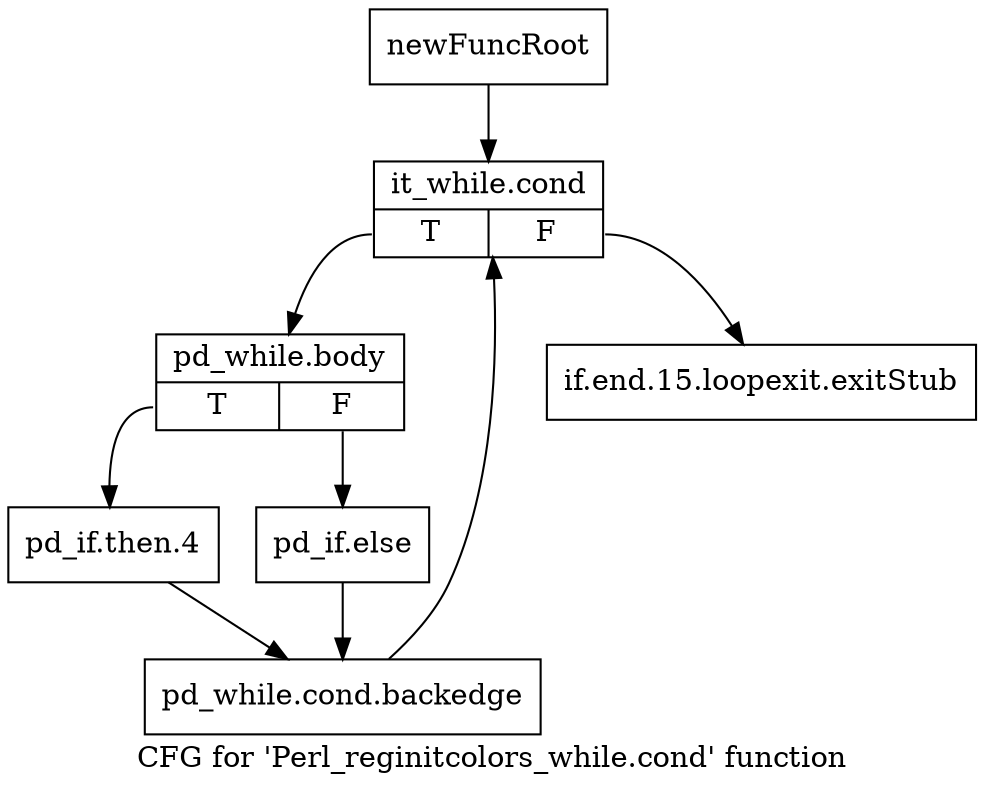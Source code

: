 digraph "CFG for 'Perl_reginitcolors_while.cond' function" {
	label="CFG for 'Perl_reginitcolors_while.cond' function";

	Node0x5102210 [shape=record,label="{newFuncRoot}"];
	Node0x5102210 -> Node0x5104d90;
	Node0x5104d40 [shape=record,label="{if.end.15.loopexit.exitStub}"];
	Node0x5104d90 [shape=record,label="{it_while.cond|{<s0>T|<s1>F}}"];
	Node0x5104d90:s0 -> Node0x5104de0;
	Node0x5104d90:s1 -> Node0x5104d40;
	Node0x5104de0 [shape=record,label="{pd_while.body|{<s0>T|<s1>F}}"];
	Node0x5104de0:s0 -> Node0x5104e80;
	Node0x5104de0:s1 -> Node0x5104e30;
	Node0x5104e30 [shape=record,label="{pd_if.else}"];
	Node0x5104e30 -> Node0x5104ed0;
	Node0x5104e80 [shape=record,label="{pd_if.then.4}"];
	Node0x5104e80 -> Node0x5104ed0;
	Node0x5104ed0 [shape=record,label="{pd_while.cond.backedge}"];
	Node0x5104ed0 -> Node0x5104d90;
}
